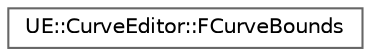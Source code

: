 digraph "Graphical Class Hierarchy"
{
 // INTERACTIVE_SVG=YES
 // LATEX_PDF_SIZE
  bgcolor="transparent";
  edge [fontname=Helvetica,fontsize=10,labelfontname=Helvetica,labelfontsize=10];
  node [fontname=Helvetica,fontsize=10,shape=box,height=0.2,width=0.4];
  rankdir="LR";
  Node0 [id="Node000000",label="UE::CurveEditor::FCurveBounds",height=0.2,width=0.4,color="grey40", fillcolor="white", style="filled",URL="$d6/dea/structUE_1_1CurveEditor_1_1FCurveBounds.html",tooltip=" "];
}
